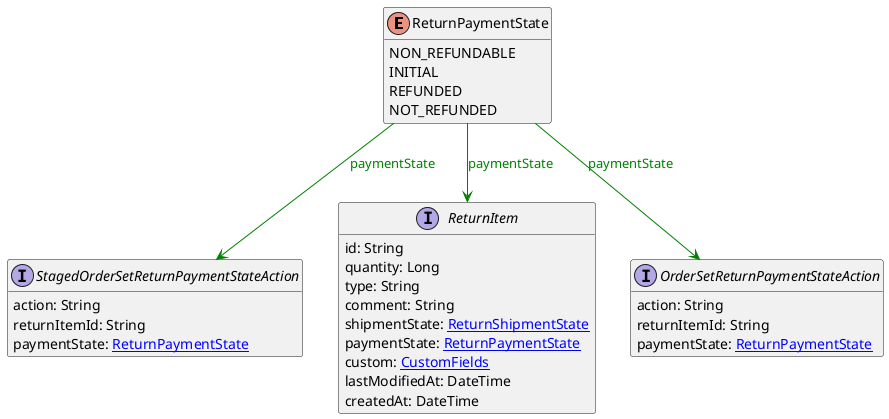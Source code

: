 @startuml

hide methods
enum ReturnPaymentState {
    NON_REFUNDABLE
    INITIAL
    REFUNDED
    NOT_REFUNDED
}
interface StagedOrderSetReturnPaymentStateAction [[StagedOrderSetReturnPaymentStateAction.svg]]  {
    action: String
    returnItemId: String
    paymentState: [[ReturnPaymentState.svg ReturnPaymentState]]
}
interface ReturnItem [[ReturnItem.svg]]  {
    id: String
    quantity: Long
    type: String
    comment: String
    shipmentState: [[ReturnShipmentState.svg ReturnShipmentState]]
    paymentState: [[ReturnPaymentState.svg ReturnPaymentState]]
    custom: [[CustomFields.svg CustomFields]]
    lastModifiedAt: DateTime
    createdAt: DateTime
}
interface OrderSetReturnPaymentStateAction [[OrderSetReturnPaymentStateAction.svg]]  {
    action: String
    returnItemId: String
    paymentState: [[ReturnPaymentState.svg ReturnPaymentState]]
}
ReturnPaymentState --> StagedOrderSetReturnPaymentStateAction #green;text:green : "paymentState"
ReturnPaymentState --> ReturnItem #green;text:green : "paymentState"
ReturnPaymentState --> OrderSetReturnPaymentStateAction #green;text:green : "paymentState"
@enduml
